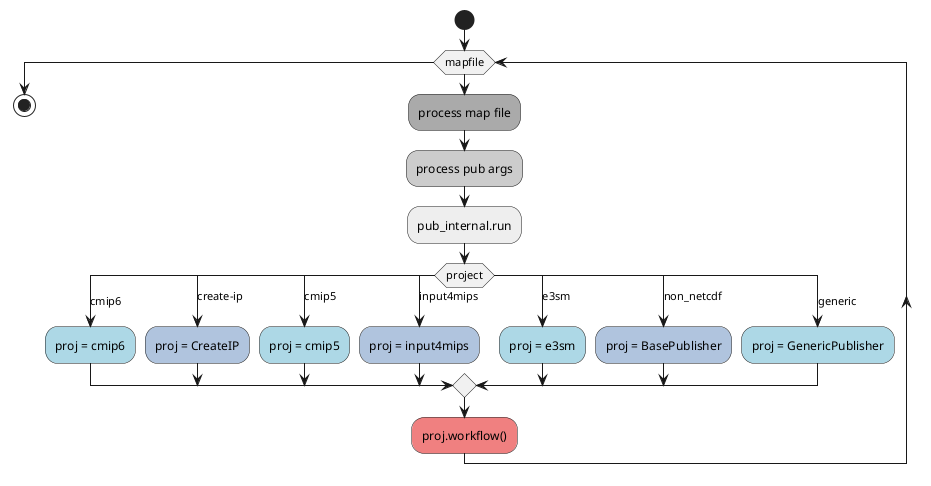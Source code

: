 @startuml esg_publish_flow
start

while (mapfile)
    #AAAAAA:process map file;
    #CCCCCC:process pub args;
    #EEEEEE:pub_internal.run;

    switch (project)
    case (cmip6)
    #LightBlue:proj = cmip6;
    case  (create-ip)
    #LightSteelBlue:proj = CreateIP;
    case (cmip5)
    #LightBlue:proj = cmip5;
    case (input4mips)
    #LightSteelBlue:proj = input4mips;
    case (e3sm)
    #LightBlue:proj = e3sm;
    case (non_netcdf)
    #LightSteelBlue:proj = BasePublisher;
    case (generic)
    #LightBlue:proj = GenericPublisher;
    endswitch

    #LightCoral:proj.workflow();
endwhile
stop

@enduml
